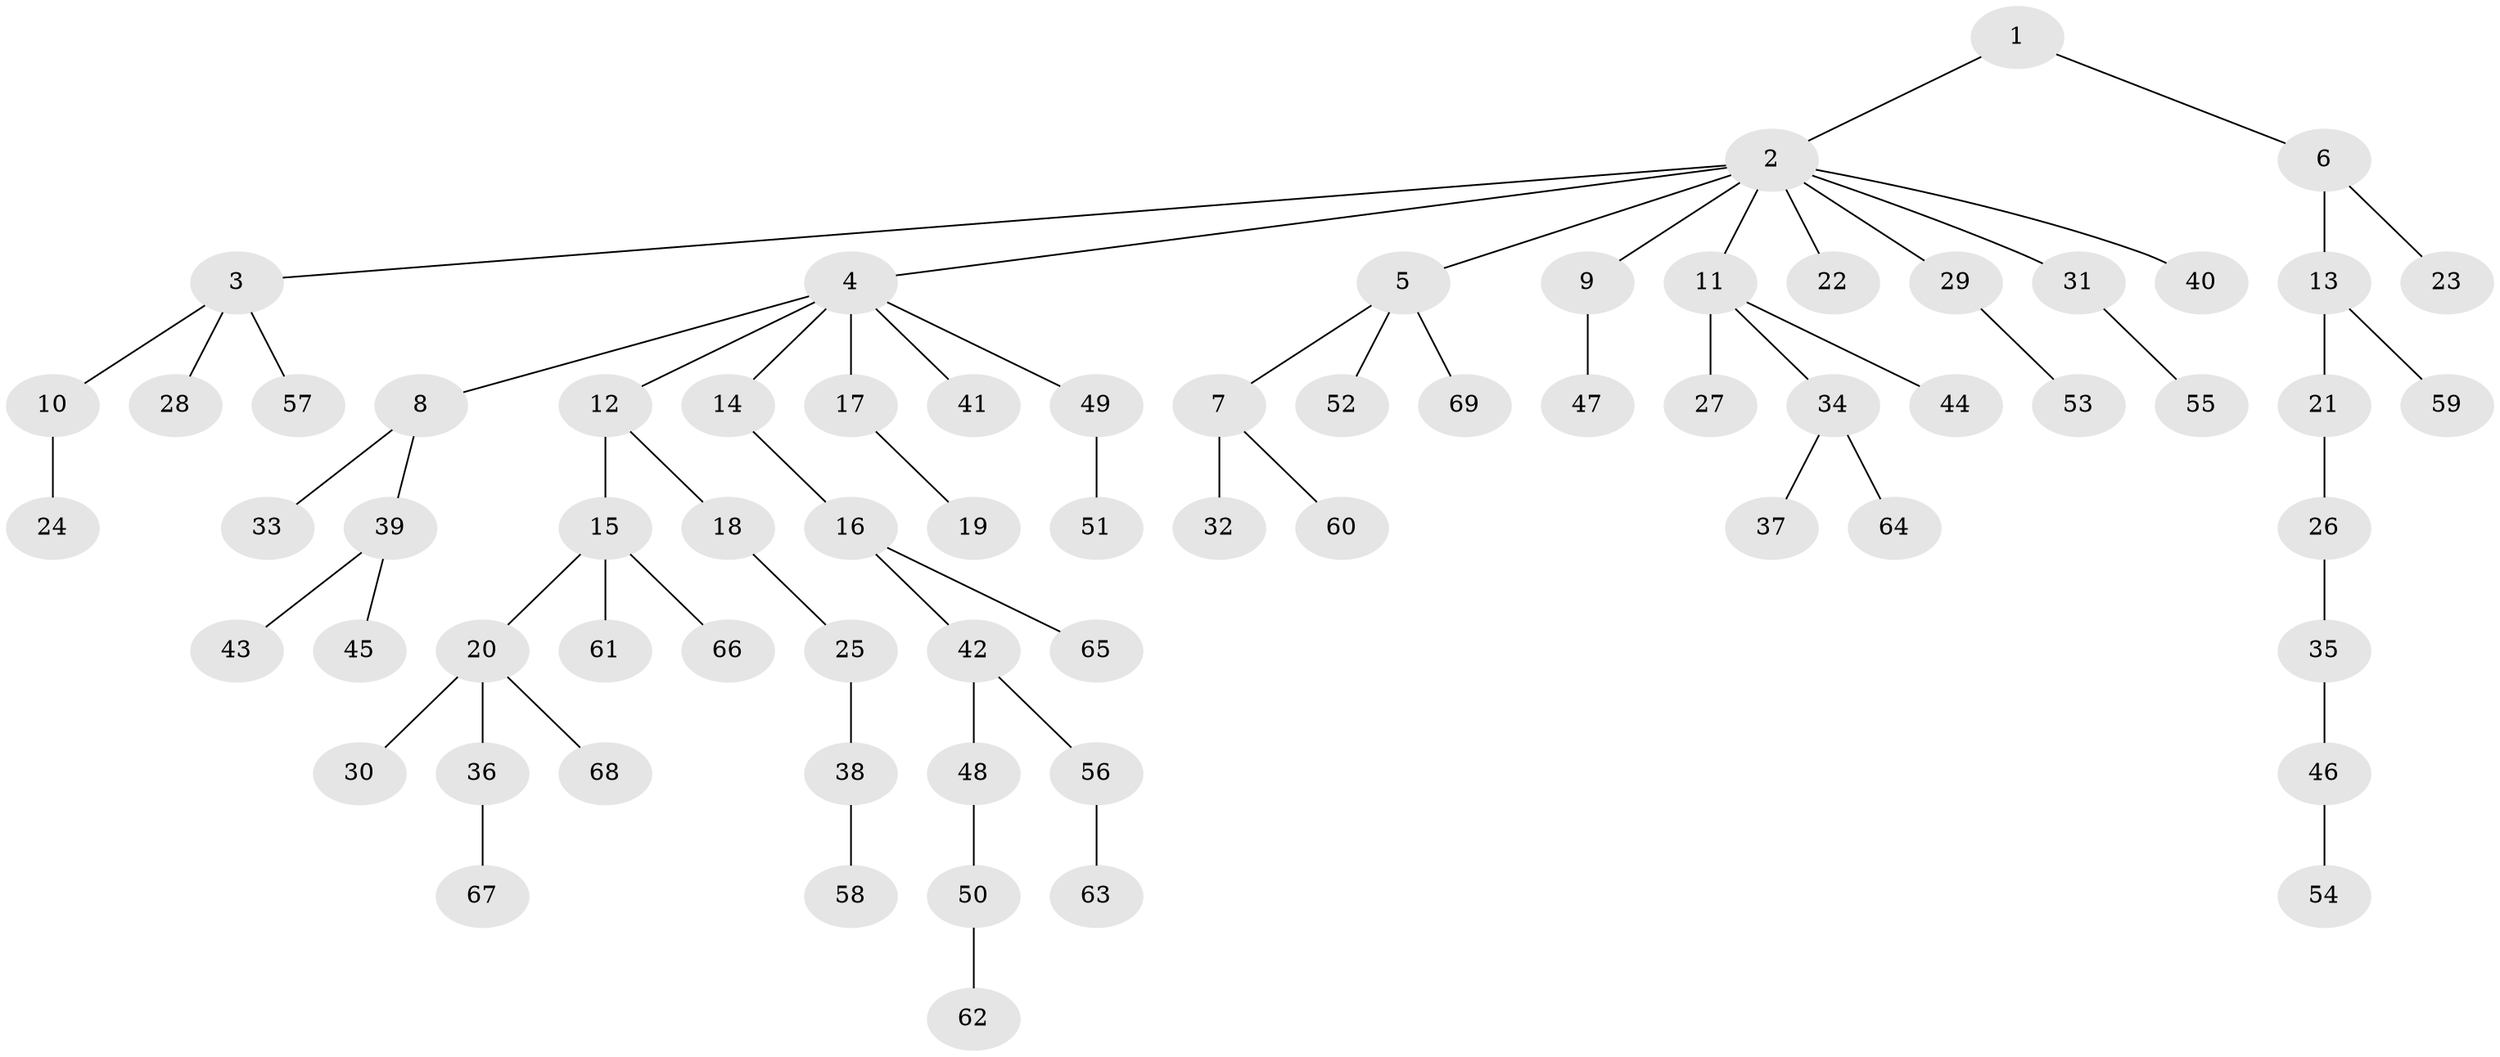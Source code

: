 // original degree distribution, {2: 0.2743362831858407, 10: 0.008849557522123894, 5: 0.035398230088495575, 7: 0.008849557522123894, 4: 0.061946902654867256, 3: 0.12389380530973451, 1: 0.48672566371681414}
// Generated by graph-tools (version 1.1) at 2025/51/03/04/25 22:51:30]
// undirected, 69 vertices, 68 edges
graph export_dot {
  node [color=gray90,style=filled];
  1;
  2;
  3;
  4;
  5;
  6;
  7;
  8;
  9;
  10;
  11;
  12;
  13;
  14;
  15;
  16;
  17;
  18;
  19;
  20;
  21;
  22;
  23;
  24;
  25;
  26;
  27;
  28;
  29;
  30;
  31;
  32;
  33;
  34;
  35;
  36;
  37;
  38;
  39;
  40;
  41;
  42;
  43;
  44;
  45;
  46;
  47;
  48;
  49;
  50;
  51;
  52;
  53;
  54;
  55;
  56;
  57;
  58;
  59;
  60;
  61;
  62;
  63;
  64;
  65;
  66;
  67;
  68;
  69;
  1 -- 2 [weight=1.0];
  1 -- 6 [weight=1.0];
  2 -- 3 [weight=1.0];
  2 -- 4 [weight=1.0];
  2 -- 5 [weight=1.0];
  2 -- 9 [weight=1.0];
  2 -- 11 [weight=1.0];
  2 -- 22 [weight=1.0];
  2 -- 29 [weight=1.0];
  2 -- 31 [weight=1.0];
  2 -- 40 [weight=1.0];
  3 -- 10 [weight=1.0];
  3 -- 28 [weight=1.0];
  3 -- 57 [weight=1.0];
  4 -- 8 [weight=1.0];
  4 -- 12 [weight=1.0];
  4 -- 14 [weight=1.0];
  4 -- 17 [weight=1.0];
  4 -- 41 [weight=1.0];
  4 -- 49 [weight=1.0];
  5 -- 7 [weight=1.0];
  5 -- 52 [weight=1.0];
  5 -- 69 [weight=1.0];
  6 -- 13 [weight=1.0];
  6 -- 23 [weight=1.0];
  7 -- 32 [weight=1.0];
  7 -- 60 [weight=1.0];
  8 -- 33 [weight=1.0];
  8 -- 39 [weight=1.0];
  9 -- 47 [weight=1.0];
  10 -- 24 [weight=1.0];
  11 -- 27 [weight=1.0];
  11 -- 34 [weight=1.0];
  11 -- 44 [weight=1.0];
  12 -- 15 [weight=1.0];
  12 -- 18 [weight=1.0];
  13 -- 21 [weight=1.0];
  13 -- 59 [weight=1.0];
  14 -- 16 [weight=1.0];
  15 -- 20 [weight=1.0];
  15 -- 61 [weight=1.0];
  15 -- 66 [weight=1.0];
  16 -- 42 [weight=1.0];
  16 -- 65 [weight=1.0];
  17 -- 19 [weight=1.0];
  18 -- 25 [weight=1.0];
  20 -- 30 [weight=1.0];
  20 -- 36 [weight=1.0];
  20 -- 68 [weight=1.0];
  21 -- 26 [weight=1.0];
  25 -- 38 [weight=1.0];
  26 -- 35 [weight=1.0];
  29 -- 53 [weight=1.0];
  31 -- 55 [weight=1.0];
  34 -- 37 [weight=1.0];
  34 -- 64 [weight=1.0];
  35 -- 46 [weight=1.0];
  36 -- 67 [weight=1.0];
  38 -- 58 [weight=1.0];
  39 -- 43 [weight=1.0];
  39 -- 45 [weight=1.0];
  42 -- 48 [weight=1.0];
  42 -- 56 [weight=1.0];
  46 -- 54 [weight=1.0];
  48 -- 50 [weight=1.0];
  49 -- 51 [weight=1.0];
  50 -- 62 [weight=1.0];
  56 -- 63 [weight=1.0];
}
